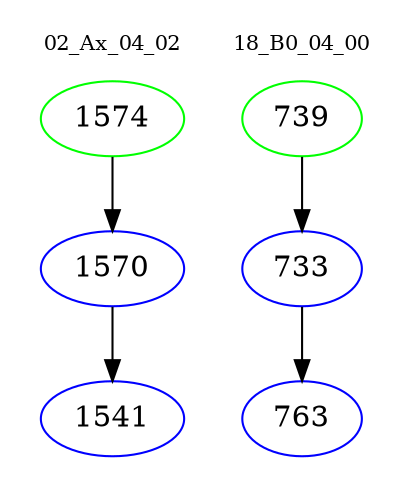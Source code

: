 digraph{
subgraph cluster_0 {
color = white
label = "02_Ax_04_02";
fontsize=10;
T0_1574 [label="1574", color="green"]
T0_1574 -> T0_1570 [color="black"]
T0_1570 [label="1570", color="blue"]
T0_1570 -> T0_1541 [color="black"]
T0_1541 [label="1541", color="blue"]
}
subgraph cluster_1 {
color = white
label = "18_B0_04_00";
fontsize=10;
T1_739 [label="739", color="green"]
T1_739 -> T1_733 [color="black"]
T1_733 [label="733", color="blue"]
T1_733 -> T1_763 [color="black"]
T1_763 [label="763", color="blue"]
}
}
